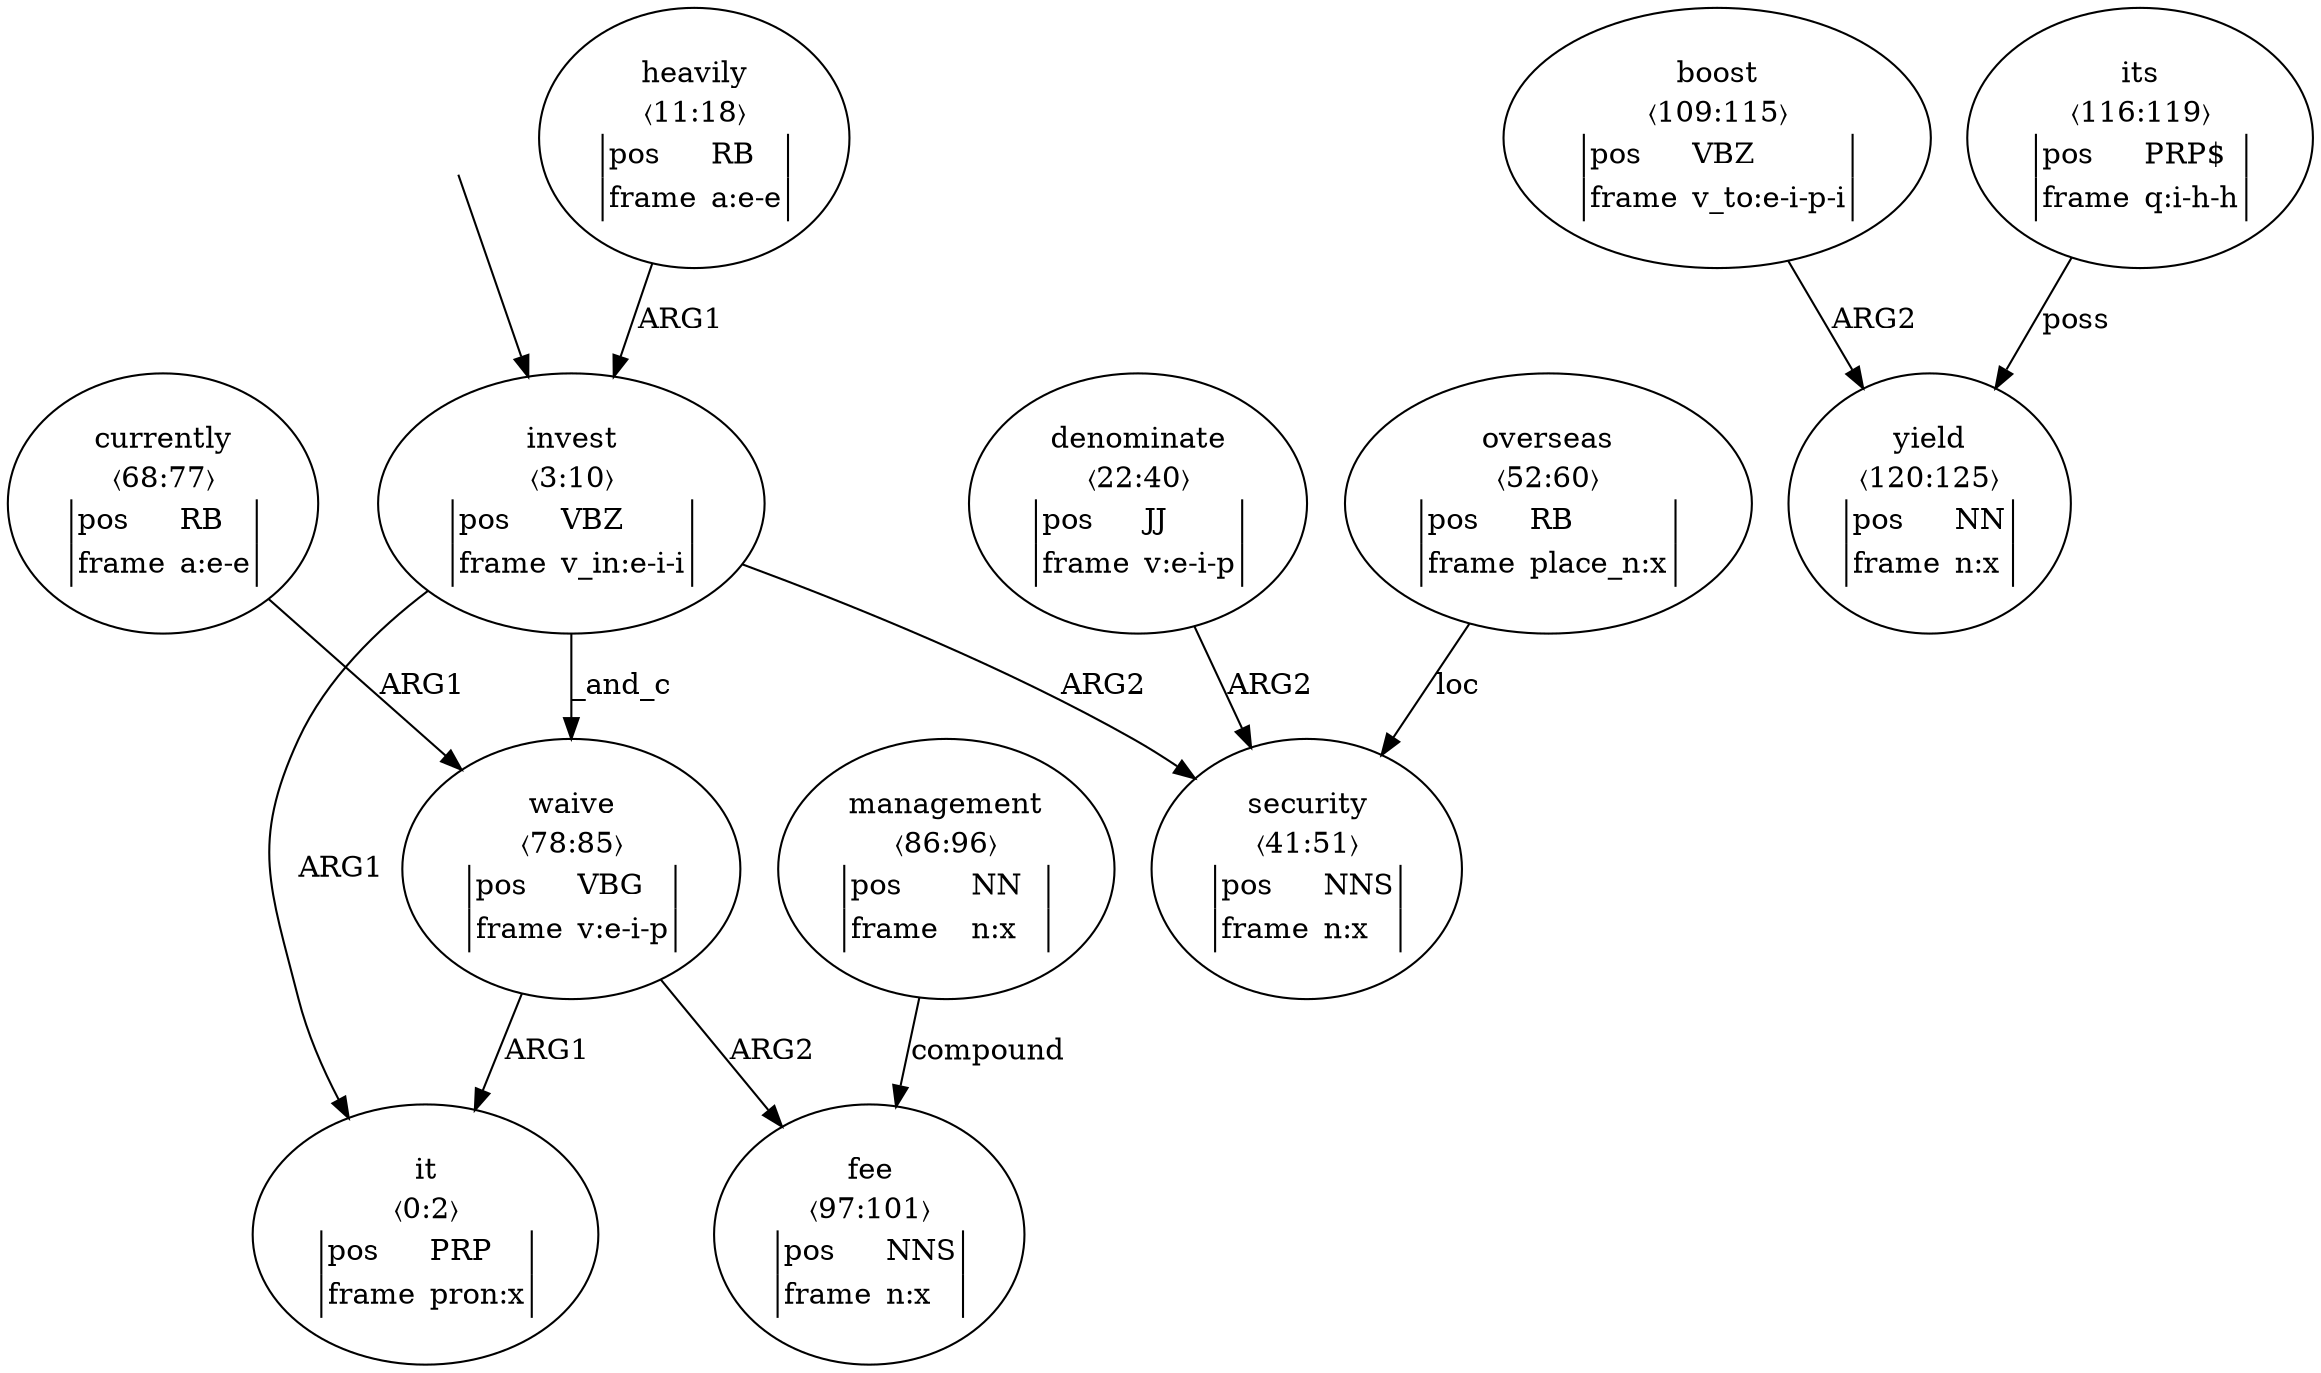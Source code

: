 digraph "20004015" {
  top [ style=invis ];
  top -> 1;
  0 [ label=<<table align="center" border="0" cellspacing="0"><tr><td colspan="2">it</td></tr><tr><td colspan="2">〈0:2〉</td></tr><tr><td sides="l" border="1" align="left">pos</td><td sides="r" border="1" align="left">PRP</td></tr><tr><td sides="l" border="1" align="left">frame</td><td sides="r" border="1" align="left">pron:x</td></tr></table>> ];
  1 [ label=<<table align="center" border="0" cellspacing="0"><tr><td colspan="2">invest</td></tr><tr><td colspan="2">〈3:10〉</td></tr><tr><td sides="l" border="1" align="left">pos</td><td sides="r" border="1" align="left">VBZ</td></tr><tr><td sides="l" border="1" align="left">frame</td><td sides="r" border="1" align="left">v_in:e-i-i</td></tr></table>> ];
  2 [ label=<<table align="center" border="0" cellspacing="0"><tr><td colspan="2">heavily</td></tr><tr><td colspan="2">〈11:18〉</td></tr><tr><td sides="l" border="1" align="left">pos</td><td sides="r" border="1" align="left">RB</td></tr><tr><td sides="l" border="1" align="left">frame</td><td sides="r" border="1" align="left">a:e-e</td></tr></table>> ];
  4 [ label=<<table align="center" border="0" cellspacing="0"><tr><td colspan="2">denominate</td></tr><tr><td colspan="2">〈22:40〉</td></tr><tr><td sides="l" border="1" align="left">pos</td><td sides="r" border="1" align="left">JJ</td></tr><tr><td sides="l" border="1" align="left">frame</td><td sides="r" border="1" align="left">v:e-i-p</td></tr></table>> ];
  5 [ label=<<table align="center" border="0" cellspacing="0"><tr><td colspan="2">security</td></tr><tr><td colspan="2">〈41:51〉</td></tr><tr><td sides="l" border="1" align="left">pos</td><td sides="r" border="1" align="left">NNS</td></tr><tr><td sides="l" border="1" align="left">frame</td><td sides="r" border="1" align="left">n:x</td></tr></table>> ];
  6 [ label=<<table align="center" border="0" cellspacing="0"><tr><td colspan="2">overseas</td></tr><tr><td colspan="2">〈52:60〉</td></tr><tr><td sides="l" border="1" align="left">pos</td><td sides="r" border="1" align="left">RB</td></tr><tr><td sides="l" border="1" align="left">frame</td><td sides="r" border="1" align="left">place_n:x</td></tr></table>> ];
  9 [ label=<<table align="center" border="0" cellspacing="0"><tr><td colspan="2">currently</td></tr><tr><td colspan="2">〈68:77〉</td></tr><tr><td sides="l" border="1" align="left">pos</td><td sides="r" border="1" align="left">RB</td></tr><tr><td sides="l" border="1" align="left">frame</td><td sides="r" border="1" align="left">a:e-e</td></tr></table>> ];
  10 [ label=<<table align="center" border="0" cellspacing="0"><tr><td colspan="2">waive</td></tr><tr><td colspan="2">〈78:85〉</td></tr><tr><td sides="l" border="1" align="left">pos</td><td sides="r" border="1" align="left">VBG</td></tr><tr><td sides="l" border="1" align="left">frame</td><td sides="r" border="1" align="left">v:e-i-p</td></tr></table>> ];
  11 [ label=<<table align="center" border="0" cellspacing="0"><tr><td colspan="2">management</td></tr><tr><td colspan="2">〈86:96〉</td></tr><tr><td sides="l" border="1" align="left">pos</td><td sides="r" border="1" align="left">NN</td></tr><tr><td sides="l" border="1" align="left">frame</td><td sides="r" border="1" align="left">n:x</td></tr></table>> ];
  12 [ label=<<table align="center" border="0" cellspacing="0"><tr><td colspan="2">fee</td></tr><tr><td colspan="2">〈97:101〉</td></tr><tr><td sides="l" border="1" align="left">pos</td><td sides="r" border="1" align="left">NNS</td></tr><tr><td sides="l" border="1" align="left">frame</td><td sides="r" border="1" align="left">n:x</td></tr></table>> ];
  15 [ label=<<table align="center" border="0" cellspacing="0"><tr><td colspan="2">boost</td></tr><tr><td colspan="2">〈109:115〉</td></tr><tr><td sides="l" border="1" align="left">pos</td><td sides="r" border="1" align="left">VBZ</td></tr><tr><td sides="l" border="1" align="left">frame</td><td sides="r" border="1" align="left">v_to:e-i-p-i</td></tr></table>> ];
  16 [ label=<<table align="center" border="0" cellspacing="0"><tr><td colspan="2">its</td></tr><tr><td colspan="2">〈116:119〉</td></tr><tr><td sides="l" border="1" align="left">pos</td><td sides="r" border="1" align="left">PRP$</td></tr><tr><td sides="l" border="1" align="left">frame</td><td sides="r" border="1" align="left">q:i-h-h</td></tr></table>> ];
  17 [ label=<<table align="center" border="0" cellspacing="0"><tr><td colspan="2">yield</td></tr><tr><td colspan="2">〈120:125〉</td></tr><tr><td sides="l" border="1" align="left">pos</td><td sides="r" border="1" align="left">NN</td></tr><tr><td sides="l" border="1" align="left">frame</td><td sides="r" border="1" align="left">n:x</td></tr></table>> ];
  4 -> 5 [ label="ARG2" ];
  15 -> 17 [ label="ARG2" ];
  16 -> 17 [ label="poss" ];
  2 -> 1 [ label="ARG1" ];
  1 -> 0 [ label="ARG1" ];
  10 -> 0 [ label="ARG1" ];
  9 -> 10 [ label="ARG1" ];
  11 -> 12 [ label="compound" ];
  1 -> 5 [ label="ARG2" ];
  10 -> 12 [ label="ARG2" ];
  6 -> 5 [ label="loc" ];
  1 -> 10 [ label="_and_c" ];
}

